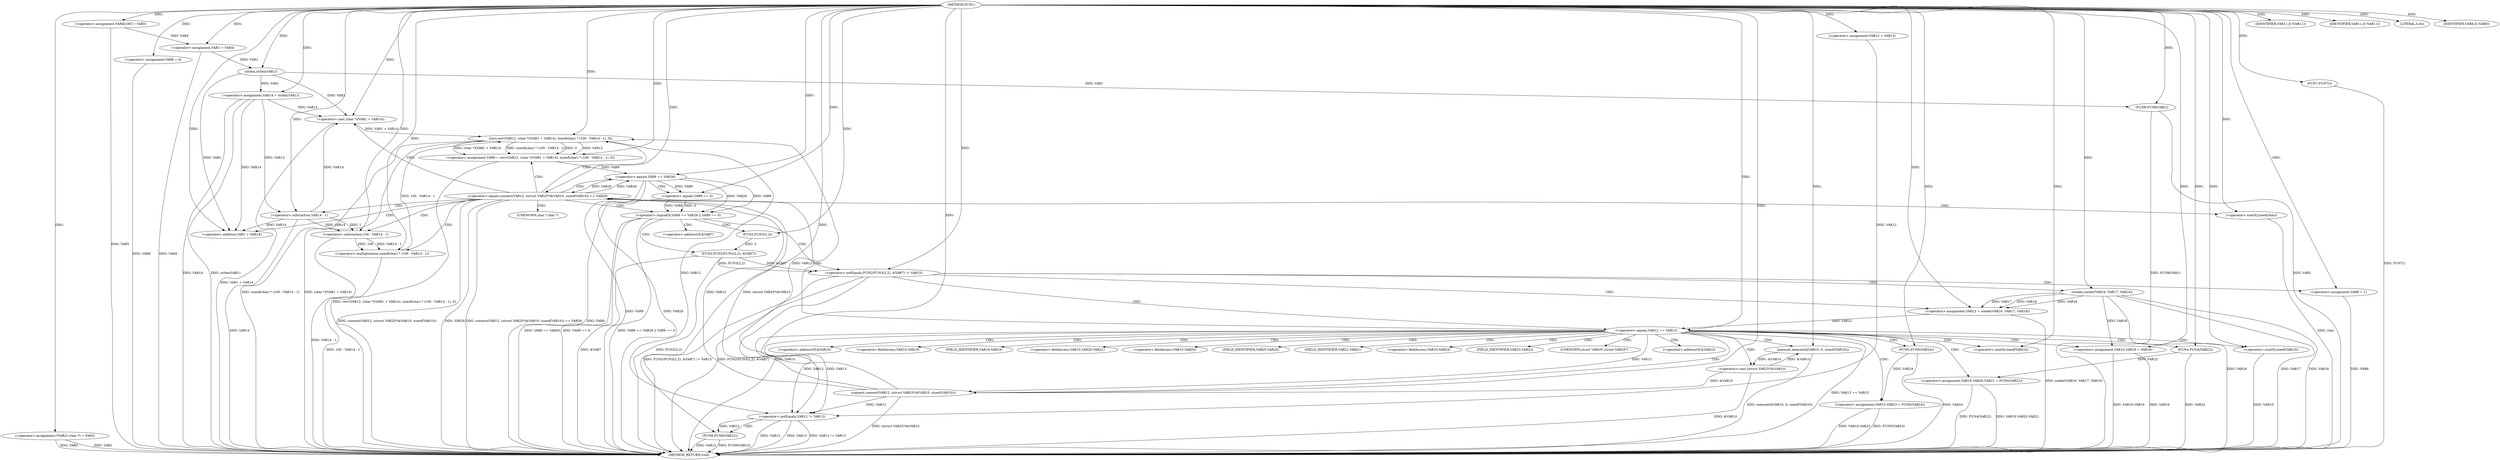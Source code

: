 digraph FUN1 {  
"1000100" [label = "(METHOD,FUN1)" ]
"1000246" [label = "(METHOD_RETURN,void)" ]
"1000104" [label = "(<operator>.assignment,(*VAR2) (char *) = VAR3)" ]
"1000108" [label = "(<operator>.assignment,VAR4[100] = VAR5)" ]
"1000111" [label = "(<operator>.assignment,VAR1 = VAR4)" ]
"1000117" [label = "(<operator>.assignment,VAR8 = 0)" ]
"1000124" [label = "(<operator>.assignment,VAR12 = VAR13)" ]
"1000128" [label = "(<operator>.assignment,VAR14 = strlen(VAR1))" ]
"1000130" [label = "(strlen,strlen(VAR1))" ]
"1000135" [label = "(<operator>.notEquals,FUN2(FUN3(2,2), &VAR7) != VAR15)" ]
"1000136" [label = "(FUN2,FUN2(FUN3(2,2), &VAR7))" ]
"1000137" [label = "(FUN3,FUN3(2,2))" ]
"1000145" [label = "(<operator>.assignment,VAR8 = 1)" ]
"1000148" [label = "(<operator>.assignment,VAR12 = socket(VAR16, VAR17, VAR18))" ]
"1000150" [label = "(socket,socket(VAR16, VAR17, VAR18))" ]
"1000155" [label = "(<operator>.equals,VAR12 == VAR13)" ]
"1000160" [label = "(memset,memset(&VAR10, 0, sizeof(VAR10)))" ]
"1000164" [label = "(<operator>.sizeOf,sizeof(VAR10))" ]
"1000166" [label = "(<operator>.assignment,VAR10.VAR19 = VAR16)" ]
"1000171" [label = "(<operator>.assignment,VAR10.VAR20.VAR21 = FUN4(VAR22))" ]
"1000177" [label = "(FUN4,FUN4(VAR22))" ]
"1000179" [label = "(<operator>.assignment,VAR10.VAR23 = FUN5(VAR24))" ]
"1000183" [label = "(FUN5,FUN5(VAR24))" ]
"1000186" [label = "(<operator>.equals,connect(VAR12, (struct VAR25*)&VAR10, sizeof(VAR10)) == VAR26)" ]
"1000187" [label = "(connect,connect(VAR12, (struct VAR25*)&VAR10, sizeof(VAR10)))" ]
"1000189" [label = "(<operator>.cast,(struct VAR25*)&VAR10)" ]
"1000193" [label = "(<operator>.sizeOf,sizeof(VAR10))" ]
"1000198" [label = "(<operator>.assignment,VAR9 = recv(VAR12, (char *)(VAR1 + VAR14), sizeof(char) * (100 - VAR14 - 1), 0))" ]
"1000200" [label = "(recv,recv(VAR12, (char *)(VAR1 + VAR14), sizeof(char) * (100 - VAR14 - 1), 0))" ]
"1000202" [label = "(<operator>.cast,(char *)(VAR1 + VAR14))" ]
"1000204" [label = "(<operator>.addition,VAR1 + VAR14)" ]
"1000207" [label = "(<operator>.multiplication,sizeof(char) * (100 - VAR14 - 1))" ]
"1000208" [label = "(<operator>.sizeOf,sizeof(char))" ]
"1000210" [label = "(<operator>.subtraction,100 - VAR14 - 1)" ]
"1000212" [label = "(<operator>.subtraction,VAR14 - 1)" ]
"1000217" [label = "(<operator>.logicalOr,VAR9 == VAR26 || VAR9 == 0)" ]
"1000218" [label = "(<operator>.equals,VAR9 == VAR26)" ]
"1000221" [label = "(<operator>.equals,VAR9 == 0)" ]
"1000227" [label = "(IDENTIFIER,VAR11,if (VAR11))" ]
"1000230" [label = "(IDENTIFIER,VAR11,if (VAR11))" ]
"1000232" [label = "(LITERAL,0,do)" ]
"1000234" [label = "(<operator>.notEquals,VAR12 != VAR13)" ]
"1000238" [label = "(FUN6,FUN6(VAR12))" ]
"1000241" [label = "(IDENTIFIER,VAR8,if (VAR8))" ]
"1000243" [label = "(FUN7,FUN7())" ]
"1000244" [label = "(FUN8,FUN8(VAR1))" ]
"1000140" [label = "(<operator>.addressOf,&VAR7)" ]
"1000161" [label = "(<operator>.addressOf,&VAR10)" ]
"1000167" [label = "(<operator>.fieldAccess,VAR10.VAR19)" ]
"1000169" [label = "(FIELD_IDENTIFIER,VAR19,VAR19)" ]
"1000172" [label = "(<operator>.fieldAccess,VAR10.VAR20.VAR21)" ]
"1000173" [label = "(<operator>.fieldAccess,VAR10.VAR20)" ]
"1000175" [label = "(FIELD_IDENTIFIER,VAR20,VAR20)" ]
"1000176" [label = "(FIELD_IDENTIFIER,VAR21,VAR21)" ]
"1000180" [label = "(<operator>.fieldAccess,VAR10.VAR23)" ]
"1000182" [label = "(FIELD_IDENTIFIER,VAR23,VAR23)" ]
"1000190" [label = "(UNKNOWN,struct VAR25*,struct VAR25*)" ]
"1000191" [label = "(<operator>.addressOf,&VAR10)" ]
"1000203" [label = "(UNKNOWN,char *,char *)" ]
  "1000234" -> "1000246"  [ label = "DDG: VAR12"] 
  "1000198" -> "1000246"  [ label = "DDG: recv(VAR12, (char *)(VAR1 + VAR14), sizeof(char) * (100 - VAR14 - 1), 0)"] 
  "1000117" -> "1000246"  [ label = "DDG: VAR8"] 
  "1000210" -> "1000246"  [ label = "DDG: VAR14 - 1"] 
  "1000244" -> "1000246"  [ label = "DDG: VAR1"] 
  "1000145" -> "1000246"  [ label = "DDG: VAR8"] 
  "1000177" -> "1000246"  [ label = "DDG: VAR22"] 
  "1000128" -> "1000246"  [ label = "DDG: strlen(VAR1)"] 
  "1000186" -> "1000246"  [ label = "DDG: connect(VAR12, (struct VAR25*)&VAR10, sizeof(VAR10)) == VAR26"] 
  "1000171" -> "1000246"  [ label = "DDG: VAR10.VAR20.VAR21"] 
  "1000186" -> "1000246"  [ label = "DDG: connect(VAR12, (struct VAR25*)&VAR10, sizeof(VAR10))"] 
  "1000135" -> "1000246"  [ label = "DDG: VAR15"] 
  "1000217" -> "1000246"  [ label = "DDG: VAR9 == 0"] 
  "1000193" -> "1000246"  [ label = "DDG: VAR10"] 
  "1000208" -> "1000246"  [ label = "DDG: char"] 
  "1000207" -> "1000246"  [ label = "DDG: 100 - VAR14 - 1"] 
  "1000234" -> "1000246"  [ label = "DDG: VAR13"] 
  "1000150" -> "1000246"  [ label = "DDG: VAR16"] 
  "1000238" -> "1000246"  [ label = "DDG: VAR12"] 
  "1000104" -> "1000246"  [ label = "DDG: VAR2"] 
  "1000218" -> "1000246"  [ label = "DDG: VAR9"] 
  "1000217" -> "1000246"  [ label = "DDG: VAR9 == VAR26 || VAR9 == 0"] 
  "1000238" -> "1000246"  [ label = "DDG: FUN6(VAR12)"] 
  "1000160" -> "1000246"  [ label = "DDG: memset(&VAR10, 0, sizeof(VAR10))"] 
  "1000187" -> "1000246"  [ label = "DDG: (struct VAR25*)&VAR10"] 
  "1000136" -> "1000246"  [ label = "DDG: &VAR7"] 
  "1000186" -> "1000246"  [ label = "DDG: VAR26"] 
  "1000183" -> "1000246"  [ label = "DDG: VAR24"] 
  "1000150" -> "1000246"  [ label = "DDG: VAR17"] 
  "1000128" -> "1000246"  [ label = "DDG: VAR14"] 
  "1000155" -> "1000246"  [ label = "DDG: VAR12 == VAR13"] 
  "1000166" -> "1000246"  [ label = "DDG: VAR10.VAR19"] 
  "1000189" -> "1000246"  [ label = "DDG: &VAR10"] 
  "1000217" -> "1000246"  [ label = "DDG: VAR9 == VAR26"] 
  "1000179" -> "1000246"  [ label = "DDG: VAR10.VAR23"] 
  "1000221" -> "1000246"  [ label = "DDG: VAR9"] 
  "1000200" -> "1000246"  [ label = "DDG: sizeof(char) * (100 - VAR14 - 1)"] 
  "1000150" -> "1000246"  [ label = "DDG: VAR18"] 
  "1000212" -> "1000246"  [ label = "DDG: VAR14"] 
  "1000135" -> "1000246"  [ label = "DDG: FUN2(FUN3(2,2), &VAR7) != VAR15"] 
  "1000111" -> "1000246"  [ label = "DDG: VAR4"] 
  "1000108" -> "1000246"  [ label = "DDG: VAR5"] 
  "1000234" -> "1000246"  [ label = "DDG: VAR12 != VAR13"] 
  "1000135" -> "1000246"  [ label = "DDG: FUN2(FUN3(2,2), &VAR7)"] 
  "1000218" -> "1000246"  [ label = "DDG: VAR26"] 
  "1000171" -> "1000246"  [ label = "DDG: FUN4(VAR22)"] 
  "1000244" -> "1000246"  [ label = "DDG: FUN8(VAR1)"] 
  "1000166" -> "1000246"  [ label = "DDG: VAR16"] 
  "1000148" -> "1000246"  [ label = "DDG: socket(VAR16, VAR17, VAR18)"] 
  "1000179" -> "1000246"  [ label = "DDG: FUN5(VAR24)"] 
  "1000136" -> "1000246"  [ label = "DDG: FUN3(2,2)"] 
  "1000243" -> "1000246"  [ label = "DDG: FUN7()"] 
  "1000104" -> "1000246"  [ label = "DDG: VAR3"] 
  "1000200" -> "1000246"  [ label = "DDG: (char *)(VAR1 + VAR14)"] 
  "1000202" -> "1000246"  [ label = "DDG: VAR1 + VAR14"] 
  "1000100" -> "1000104"  [ label = "DDG: "] 
  "1000100" -> "1000108"  [ label = "DDG: "] 
  "1000108" -> "1000111"  [ label = "DDG: VAR4"] 
  "1000100" -> "1000111"  [ label = "DDG: "] 
  "1000100" -> "1000117"  [ label = "DDG: "] 
  "1000100" -> "1000124"  [ label = "DDG: "] 
  "1000130" -> "1000128"  [ label = "DDG: VAR1"] 
  "1000100" -> "1000128"  [ label = "DDG: "] 
  "1000111" -> "1000130"  [ label = "DDG: VAR1"] 
  "1000100" -> "1000130"  [ label = "DDG: "] 
  "1000136" -> "1000135"  [ label = "DDG: FUN3(2,2)"] 
  "1000136" -> "1000135"  [ label = "DDG: &VAR7"] 
  "1000137" -> "1000136"  [ label = "DDG: 2"] 
  "1000100" -> "1000137"  [ label = "DDG: "] 
  "1000100" -> "1000135"  [ label = "DDG: "] 
  "1000100" -> "1000145"  [ label = "DDG: "] 
  "1000150" -> "1000148"  [ label = "DDG: VAR16"] 
  "1000150" -> "1000148"  [ label = "DDG: VAR17"] 
  "1000150" -> "1000148"  [ label = "DDG: VAR18"] 
  "1000100" -> "1000148"  [ label = "DDG: "] 
  "1000100" -> "1000150"  [ label = "DDG: "] 
  "1000148" -> "1000155"  [ label = "DDG: VAR12"] 
  "1000100" -> "1000155"  [ label = "DDG: "] 
  "1000189" -> "1000160"  [ label = "DDG: &VAR10"] 
  "1000100" -> "1000160"  [ label = "DDG: "] 
  "1000100" -> "1000164"  [ label = "DDG: "] 
  "1000150" -> "1000166"  [ label = "DDG: VAR16"] 
  "1000100" -> "1000166"  [ label = "DDG: "] 
  "1000177" -> "1000171"  [ label = "DDG: VAR22"] 
  "1000100" -> "1000177"  [ label = "DDG: "] 
  "1000183" -> "1000179"  [ label = "DDG: VAR24"] 
  "1000100" -> "1000183"  [ label = "DDG: "] 
  "1000187" -> "1000186"  [ label = "DDG: VAR12"] 
  "1000187" -> "1000186"  [ label = "DDG: (struct VAR25*)&VAR10"] 
  "1000155" -> "1000187"  [ label = "DDG: VAR12"] 
  "1000100" -> "1000187"  [ label = "DDG: "] 
  "1000189" -> "1000187"  [ label = "DDG: &VAR10"] 
  "1000160" -> "1000189"  [ label = "DDG: &VAR10"] 
  "1000100" -> "1000193"  [ label = "DDG: "] 
  "1000218" -> "1000186"  [ label = "DDG: VAR26"] 
  "1000100" -> "1000186"  [ label = "DDG: "] 
  "1000200" -> "1000198"  [ label = "DDG: VAR12"] 
  "1000200" -> "1000198"  [ label = "DDG: (char *)(VAR1 + VAR14)"] 
  "1000200" -> "1000198"  [ label = "DDG: sizeof(char) * (100 - VAR14 - 1)"] 
  "1000200" -> "1000198"  [ label = "DDG: 0"] 
  "1000100" -> "1000198"  [ label = "DDG: "] 
  "1000187" -> "1000200"  [ label = "DDG: VAR12"] 
  "1000100" -> "1000200"  [ label = "DDG: "] 
  "1000202" -> "1000200"  [ label = "DDG: VAR1 + VAR14"] 
  "1000130" -> "1000202"  [ label = "DDG: VAR1"] 
  "1000100" -> "1000202"  [ label = "DDG: "] 
  "1000128" -> "1000202"  [ label = "DDG: VAR14"] 
  "1000212" -> "1000202"  [ label = "DDG: VAR14"] 
  "1000130" -> "1000204"  [ label = "DDG: VAR1"] 
  "1000100" -> "1000204"  [ label = "DDG: "] 
  "1000128" -> "1000204"  [ label = "DDG: VAR14"] 
  "1000212" -> "1000204"  [ label = "DDG: VAR14"] 
  "1000207" -> "1000200"  [ label = "DDG: 100 - VAR14 - 1"] 
  "1000100" -> "1000207"  [ label = "DDG: "] 
  "1000100" -> "1000208"  [ label = "DDG: "] 
  "1000210" -> "1000207"  [ label = "DDG: 100"] 
  "1000210" -> "1000207"  [ label = "DDG: VAR14 - 1"] 
  "1000100" -> "1000210"  [ label = "DDG: "] 
  "1000212" -> "1000210"  [ label = "DDG: VAR14"] 
  "1000212" -> "1000210"  [ label = "DDG: 1"] 
  "1000100" -> "1000212"  [ label = "DDG: "] 
  "1000128" -> "1000212"  [ label = "DDG: VAR14"] 
  "1000218" -> "1000217"  [ label = "DDG: VAR9"] 
  "1000218" -> "1000217"  [ label = "DDG: VAR26"] 
  "1000198" -> "1000218"  [ label = "DDG: VAR9"] 
  "1000100" -> "1000218"  [ label = "DDG: "] 
  "1000186" -> "1000218"  [ label = "DDG: VAR26"] 
  "1000221" -> "1000217"  [ label = "DDG: VAR9"] 
  "1000221" -> "1000217"  [ label = "DDG: 0"] 
  "1000218" -> "1000221"  [ label = "DDG: VAR9"] 
  "1000100" -> "1000221"  [ label = "DDG: "] 
  "1000100" -> "1000227"  [ label = "DDG: "] 
  "1000100" -> "1000230"  [ label = "DDG: "] 
  "1000100" -> "1000232"  [ label = "DDG: "] 
  "1000187" -> "1000234"  [ label = "DDG: VAR12"] 
  "1000155" -> "1000234"  [ label = "DDG: VAR12"] 
  "1000124" -> "1000234"  [ label = "DDG: VAR12"] 
  "1000200" -> "1000234"  [ label = "DDG: VAR12"] 
  "1000100" -> "1000234"  [ label = "DDG: "] 
  "1000155" -> "1000234"  [ label = "DDG: VAR13"] 
  "1000234" -> "1000238"  [ label = "DDG: VAR12"] 
  "1000100" -> "1000238"  [ label = "DDG: "] 
  "1000100" -> "1000241"  [ label = "DDG: "] 
  "1000100" -> "1000243"  [ label = "DDG: "] 
  "1000130" -> "1000244"  [ label = "DDG: VAR1"] 
  "1000100" -> "1000244"  [ label = "DDG: "] 
  "1000135" -> "1000150"  [ label = "CDG: "] 
  "1000135" -> "1000148"  [ label = "CDG: "] 
  "1000135" -> "1000155"  [ label = "CDG: "] 
  "1000135" -> "1000145"  [ label = "CDG: "] 
  "1000155" -> "1000164"  [ label = "CDG: "] 
  "1000155" -> "1000191"  [ label = "CDG: "] 
  "1000155" -> "1000161"  [ label = "CDG: "] 
  "1000155" -> "1000182"  [ label = "CDG: "] 
  "1000155" -> "1000186"  [ label = "CDG: "] 
  "1000155" -> "1000166"  [ label = "CDG: "] 
  "1000155" -> "1000180"  [ label = "CDG: "] 
  "1000155" -> "1000183"  [ label = "CDG: "] 
  "1000155" -> "1000172"  [ label = "CDG: "] 
  "1000155" -> "1000189"  [ label = "CDG: "] 
  "1000155" -> "1000169"  [ label = "CDG: "] 
  "1000155" -> "1000190"  [ label = "CDG: "] 
  "1000155" -> "1000167"  [ label = "CDG: "] 
  "1000155" -> "1000173"  [ label = "CDG: "] 
  "1000155" -> "1000175"  [ label = "CDG: "] 
  "1000155" -> "1000160"  [ label = "CDG: "] 
  "1000155" -> "1000171"  [ label = "CDG: "] 
  "1000155" -> "1000179"  [ label = "CDG: "] 
  "1000155" -> "1000193"  [ label = "CDG: "] 
  "1000155" -> "1000176"  [ label = "CDG: "] 
  "1000155" -> "1000177"  [ label = "CDG: "] 
  "1000155" -> "1000187"  [ label = "CDG: "] 
  "1000186" -> "1000200"  [ label = "CDG: "] 
  "1000186" -> "1000208"  [ label = "CDG: "] 
  "1000186" -> "1000212"  [ label = "CDG: "] 
  "1000186" -> "1000204"  [ label = "CDG: "] 
  "1000186" -> "1000210"  [ label = "CDG: "] 
  "1000186" -> "1000207"  [ label = "CDG: "] 
  "1000186" -> "1000203"  [ label = "CDG: "] 
  "1000186" -> "1000218"  [ label = "CDG: "] 
  "1000186" -> "1000202"  [ label = "CDG: "] 
  "1000186" -> "1000217"  [ label = "CDG: "] 
  "1000186" -> "1000198"  [ label = "CDG: "] 
  "1000217" -> "1000135"  [ label = "CDG: "] 
  "1000217" -> "1000136"  [ label = "CDG: "] 
  "1000217" -> "1000137"  [ label = "CDG: "] 
  "1000217" -> "1000140"  [ label = "CDG: "] 
  "1000218" -> "1000221"  [ label = "CDG: "] 
  "1000234" -> "1000238"  [ label = "CDG: "] 
}
